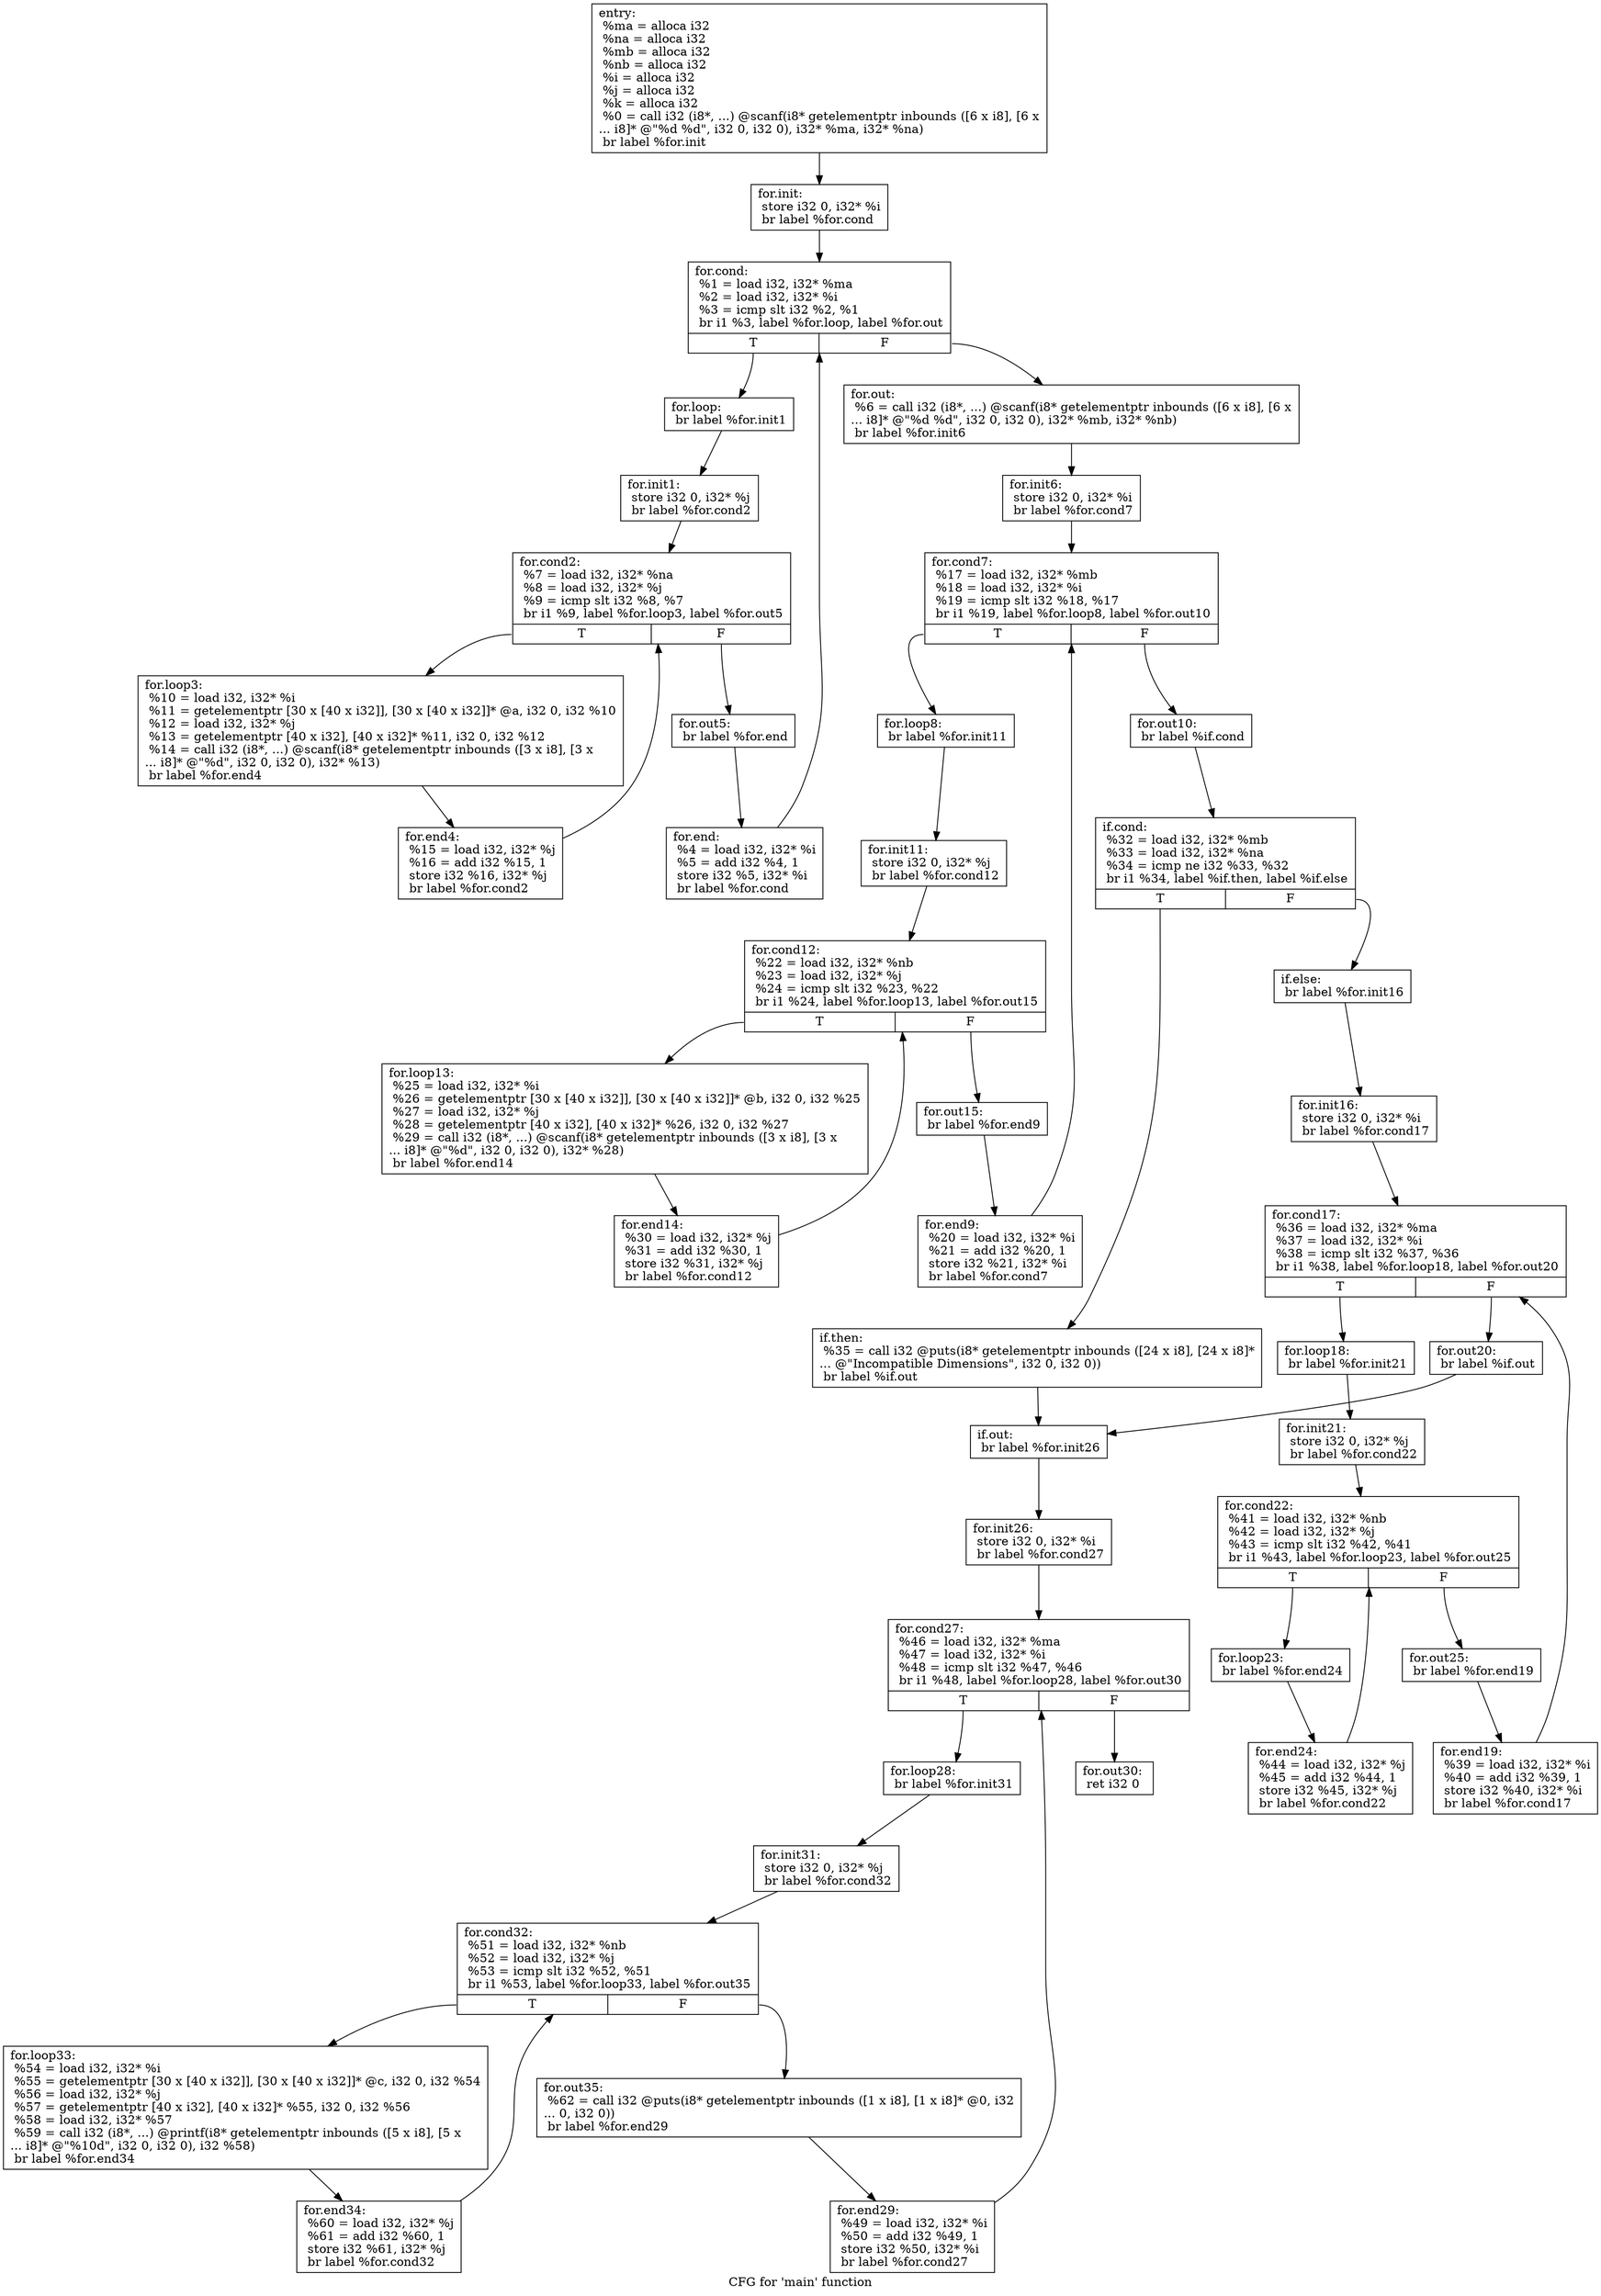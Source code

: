 digraph "CFG for 'main' function" {
	label="CFG for 'main' function";

	Node0x101c010 [shape=record,label="{entry:\l  %ma = alloca i32\l  %na = alloca i32\l  %mb = alloca i32\l  %nb = alloca i32\l  %i = alloca i32\l  %j = alloca i32\l  %k = alloca i32\l  %0 = call i32 (i8*, ...) @scanf(i8* getelementptr inbounds ([6 x i8], [6 x\l... i8]* @\"%d %d\", i32 0, i32 0), i32* %ma, i32* %na)\l  br label %for.init\l}"];
	Node0x101c010 -> Node0x101cf00;
	Node0x101cf00 [shape=record,label="{for.init:                                         \l  store i32 0, i32* %i\l  br label %for.cond\l}"];
	Node0x101cf00 -> Node0x101d0c0;
	Node0x101d0c0 [shape=record,label="{for.cond:                                         \l  %1 = load i32, i32* %ma\l  %2 = load i32, i32* %i\l  %3 = icmp slt i32 %2, %1\l  br i1 %3, label %for.loop, label %for.out\l|{<s0>T|<s1>F}}"];
	Node0x101d0c0:s0 -> Node0x101d2c0;
	Node0x101d0c0:s1 -> Node0x101d3a0;
	Node0x101d2c0 [shape=record,label="{for.loop:                                         \l  br label %for.init1\l}"];
	Node0x101d2c0 -> Node0x101d450;
	Node0x101d6d0 [shape=record,label="{for.end:                                          \l  %4 = load i32, i32* %i\l  %5 = add i32 %4, 1\l  store i32 %5, i32* %i\l  br label %for.cond\l}"];
	Node0x101d6d0 -> Node0x101d0c0;
	Node0x101d3a0 [shape=record,label="{for.out:                                          \l  %6 = call i32 (i8*, ...) @scanf(i8* getelementptr inbounds ([6 x i8], [6 x\l... i8]* @\"%d %d\", i32 0, i32 0), i32* %mb, i32* %nb)\l  br label %for.init6\l}"];
	Node0x101d3a0 -> Node0x101da40;
	Node0x101d450 [shape=record,label="{for.init1:                                        \l  store i32 0, i32* %j\l  br label %for.cond2\l}"];
	Node0x101d450 -> Node0x101db70;
	Node0x101db70 [shape=record,label="{for.cond2:                                        \l  %7 = load i32, i32* %na\l  %8 = load i32, i32* %j\l  %9 = icmp slt i32 %8, %7\l  br i1 %9, label %for.loop3, label %for.out5\l|{<s0>T|<s1>F}}"];
	Node0x101db70:s0 -> Node0x101d780;
	Node0x101db70:s1 -> Node0x101ddb0;
	Node0x101d780 [shape=record,label="{for.loop3:                                        \l  %10 = load i32, i32* %i\l  %11 = getelementptr [30 x [40 x i32]], [30 x [40 x i32]]* @a, i32 0, i32 %10\l  %12 = load i32, i32* %j\l  %13 = getelementptr [40 x i32], [40 x i32]* %11, i32 0, i32 %12\l  %14 = call i32 (i8*, ...) @scanf(i8* getelementptr inbounds ([3 x i8], [3 x\l... i8]* @\"%d\", i32 0, i32 0), i32* %13)\l  br label %for.end4\l}"];
	Node0x101d780 -> Node0x101e1a0;
	Node0x101e1a0 [shape=record,label="{for.end4:                                         \l  %15 = load i32, i32* %j\l  %16 = add i32 %15, 1\l  store i32 %16, i32* %j\l  br label %for.cond2\l}"];
	Node0x101e1a0 -> Node0x101db70;
	Node0x101ddb0 [shape=record,label="{for.out5:                                         \l  br label %for.end\l}"];
	Node0x101ddb0 -> Node0x101d6d0;
	Node0x101da40 [shape=record,label="{for.init6:                                        \l  store i32 0, i32* %i\l  br label %for.cond7\l}"];
	Node0x101da40 -> Node0x101e4b0;
	Node0x101e4b0 [shape=record,label="{for.cond7:                                        \l  %17 = load i32, i32* %mb\l  %18 = load i32, i32* %i\l  %19 = icmp slt i32 %18, %17\l  br i1 %19, label %for.loop8, label %for.out10\l|{<s0>T|<s1>F}}"];
	Node0x101e4b0:s0 -> Node0x101e660;
	Node0x101e4b0:s1 -> Node0x101e740;
	Node0x101e660 [shape=record,label="{for.loop8:                                        \l  br label %for.init11\l}"];
	Node0x101e660 -> Node0x101e820;
	Node0x101e900 [shape=record,label="{for.end9:                                         \l  %20 = load i32, i32* %i\l  %21 = add i32 %20, 1\l  store i32 %21, i32* %i\l  br label %for.cond7\l}"];
	Node0x101e900 -> Node0x101e4b0;
	Node0x101e740 [shape=record,label="{for.out10:                                        \l  br label %if.cond\l}"];
	Node0x101e740 -> Node0x101eb30;
	Node0x101e820 [shape=record,label="{for.init11:                                       \l  store i32 0, i32* %j\l  br label %for.cond12\l}"];
	Node0x101e820 -> Node0x101ef80;
	Node0x101ef80 [shape=record,label="{for.cond12:                                       \l  %22 = load i32, i32* %nb\l  %23 = load i32, i32* %j\l  %24 = icmp slt i32 %23, %22\l  br i1 %24, label %for.loop13, label %for.out15\l|{<s0>T|<s1>F}}"];
	Node0x101ef80:s0 -> Node0x101f130;
	Node0x101ef80:s1 -> Node0x101f210;
	Node0x101f130 [shape=record,label="{for.loop13:                                       \l  %25 = load i32, i32* %i\l  %26 = getelementptr [30 x [40 x i32]], [30 x [40 x i32]]* @b, i32 0, i32 %25\l  %27 = load i32, i32* %j\l  %28 = getelementptr [40 x i32], [40 x i32]* %26, i32 0, i32 %27\l  %29 = call i32 (i8*, ...) @scanf(i8* getelementptr inbounds ([3 x i8], [3 x\l... i8]* @\"%d\", i32 0, i32 0), i32* %28)\l  br label %for.end14\l}"];
	Node0x101f130 -> Node0x101f630;
	Node0x101f630 [shape=record,label="{for.end14:                                        \l  %30 = load i32, i32* %j\l  %31 = add i32 %30, 1\l  store i32 %31, i32* %j\l  br label %for.cond12\l}"];
	Node0x101f630 -> Node0x101ef80;
	Node0x101f210 [shape=record,label="{for.out15:                                        \l  br label %for.end9\l}"];
	Node0x101f210 -> Node0x101e900;
	Node0x101eb30 [shape=record,label="{if.cond:                                          \l  %32 = load i32, i32* %mb\l  %33 = load i32, i32* %na\l  %34 = icmp ne i32 %33, %32\l  br i1 %34, label %if.then, label %if.else\l|{<s0>T|<s1>F}}"];
	Node0x101eb30:s0 -> Node0x101fba0;
	Node0x101eb30:s1 -> Node0x101fc50;
	Node0x101fba0 [shape=record,label="{if.then:                                          \l  %35 = call i32 @puts(i8* getelementptr inbounds ([24 x i8], [24 x i8]*\l... @\"Incompatible Dimensions\", i32 0, i32 0))\l  br label %if.out\l}"];
	Node0x101fba0 -> Node0x101ff80;
	Node0x101fc50 [shape=record,label="{if.else:                                          \l  br label %for.init16\l}"];
	Node0x101fc50 -> Node0x1020030;
	Node0x101ff80 [shape=record,label="{if.out:                                           \l  br label %for.init26\l}"];
	Node0x101ff80 -> Node0x10200e0;
	Node0x1020030 [shape=record,label="{for.init16:                                       \l  store i32 0, i32* %i\l  br label %for.cond17\l}"];
	Node0x1020030 -> Node0x1020210;
	Node0x1020210 [shape=record,label="{for.cond17:                                       \l  %36 = load i32, i32* %ma\l  %37 = load i32, i32* %i\l  %38 = icmp slt i32 %37, %36\l  br i1 %38, label %for.loop18, label %for.out20\l|{<s0>T|<s1>F}}"];
	Node0x1020210:s0 -> Node0x10203c0;
	Node0x1020210:s1 -> Node0x10204a0;
	Node0x10203c0 [shape=record,label="{for.loop18:                                       \l  br label %for.init21\l}"];
	Node0x10203c0 -> Node0x1020e20;
	Node0x1020f00 [shape=record,label="{for.end19:                                        \l  %39 = load i32, i32* %i\l  %40 = add i32 %39, 1\l  store i32 %40, i32* %i\l  br label %for.cond17\l}"];
	Node0x1020f00 -> Node0x1020210;
	Node0x10204a0 [shape=record,label="{for.out20:                                        \l  br label %if.out\l}"];
	Node0x10204a0 -> Node0x101ff80;
	Node0x1020e20 [shape=record,label="{for.init21:                                       \l  store i32 0, i32* %j\l  br label %for.cond22\l}"];
	Node0x1020e20 -> Node0x10211b0;
	Node0x10211b0 [shape=record,label="{for.cond22:                                       \l  %41 = load i32, i32* %nb\l  %42 = load i32, i32* %j\l  %43 = icmp slt i32 %42, %41\l  br i1 %43, label %for.loop23, label %for.out25\l|{<s0>T|<s1>F}}"];
	Node0x10211b0:s0 -> Node0x1021360;
	Node0x10211b0:s1 -> Node0x1021440;
	Node0x1021360 [shape=record,label="{for.loop23:                                       \l  br label %for.end24\l}"];
	Node0x1021360 -> Node0x10215b0;
	Node0x10215b0 [shape=record,label="{for.end24:                                        \l  %44 = load i32, i32* %j\l  %45 = add i32 %44, 1\l  store i32 %45, i32* %j\l  br label %for.cond22\l}"];
	Node0x10215b0 -> Node0x10211b0;
	Node0x1021440 [shape=record,label="{for.out25:                                        \l  br label %for.end19\l}"];
	Node0x1021440 -> Node0x1020f00;
	Node0x10200e0 [shape=record,label="{for.init26:                                       \l  store i32 0, i32* %i\l  br label %for.cond27\l}"];
	Node0x10200e0 -> Node0x1021860;
	Node0x1021860 [shape=record,label="{for.cond27:                                       \l  %46 = load i32, i32* %ma\l  %47 = load i32, i32* %i\l  %48 = icmp slt i32 %47, %46\l  br i1 %48, label %for.loop28, label %for.out30\l|{<s0>T|<s1>F}}"];
	Node0x1021860:s0 -> Node0x1021a10;
	Node0x1021860:s1 -> Node0x1021af0;
	Node0x1021a10 [shape=record,label="{for.loop28:                                       \l  br label %for.init31\l}"];
	Node0x1021a10 -> Node0x1021c60;
	Node0x1021d40 [shape=record,label="{for.end29:                                        \l  %49 = load i32, i32* %i\l  %50 = add i32 %49, 1\l  store i32 %50, i32* %i\l  br label %for.cond27\l}"];
	Node0x1021d40 -> Node0x1021860;
	Node0x1021af0 [shape=record,label="{for.out30:                                        \l  ret i32 0\l}"];
	Node0x1021c60 [shape=record,label="{for.init31:                                       \l  store i32 0, i32* %j\l  br label %for.cond32\l}"];
	Node0x1021c60 -> Node0x1021ff0;
	Node0x1021ff0 [shape=record,label="{for.cond32:                                       \l  %51 = load i32, i32* %nb\l  %52 = load i32, i32* %j\l  %53 = icmp slt i32 %52, %51\l  br i1 %53, label %for.loop33, label %for.out35\l|{<s0>T|<s1>F}}"];
	Node0x1021ff0:s0 -> Node0x10227c0;
	Node0x1021ff0:s1 -> Node0x10228a0;
	Node0x10227c0 [shape=record,label="{for.loop33:                                       \l  %54 = load i32, i32* %i\l  %55 = getelementptr [30 x [40 x i32]], [30 x [40 x i32]]* @c, i32 0, i32 %54\l  %56 = load i32, i32* %j\l  %57 = getelementptr [40 x i32], [40 x i32]* %55, i32 0, i32 %56\l  %58 = load i32, i32* %57\l  %59 = call i32 (i8*, ...) @printf(i8* getelementptr inbounds ([5 x i8], [5 x\l... i8]* @\"%10d\", i32 0, i32 0), i32 %58)\l  br label %for.end34\l}"];
	Node0x10227c0 -> Node0x1022da0;
	Node0x1022da0 [shape=record,label="{for.end34:                                        \l  %60 = load i32, i32* %j\l  %61 = add i32 %60, 1\l  store i32 %61, i32* %j\l  br label %for.cond32\l}"];
	Node0x1022da0 -> Node0x1021ff0;
	Node0x10228a0 [shape=record,label="{for.out35:                                        \l  %62 = call i32 @puts(i8* getelementptr inbounds ([1 x i8], [1 x i8]* @0, i32\l... 0, i32 0))\l  br label %for.end29\l}"];
	Node0x10228a0 -> Node0x1021d40;
}
